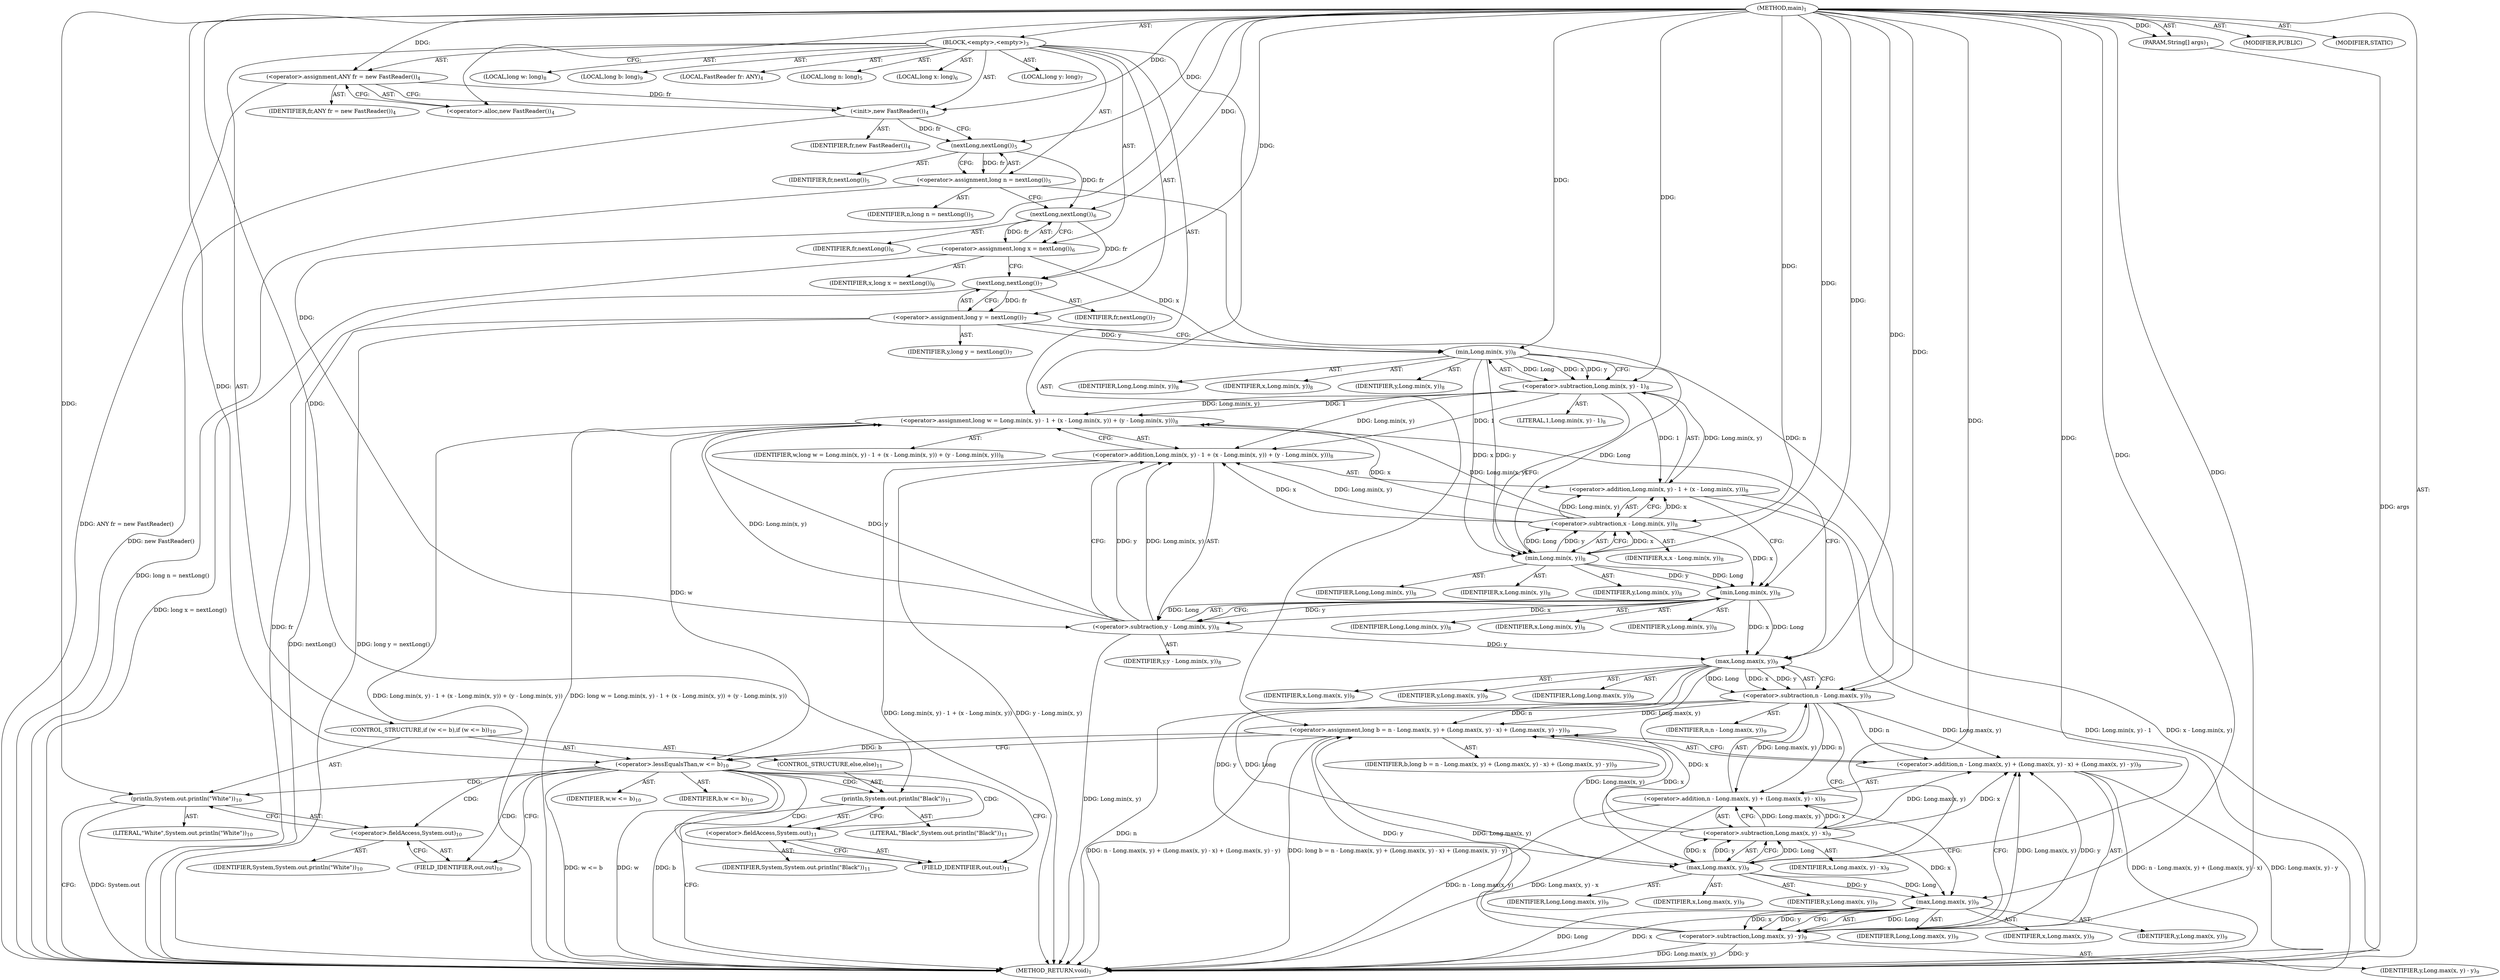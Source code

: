 digraph "main" {  
"19" [label = <(METHOD,main)<SUB>1</SUB>> ]
"20" [label = <(PARAM,String[] args)<SUB>1</SUB>> ]
"21" [label = <(BLOCK,&lt;empty&gt;,&lt;empty&gt;)<SUB>3</SUB>> ]
"4" [label = <(LOCAL,FastReader fr: ANY)<SUB>4</SUB>> ]
"22" [label = <(&lt;operator&gt;.assignment,ANY fr = new FastReader())<SUB>4</SUB>> ]
"23" [label = <(IDENTIFIER,fr,ANY fr = new FastReader())<SUB>4</SUB>> ]
"24" [label = <(&lt;operator&gt;.alloc,new FastReader())<SUB>4</SUB>> ]
"25" [label = <(&lt;init&gt;,new FastReader())<SUB>4</SUB>> ]
"3" [label = <(IDENTIFIER,fr,new FastReader())<SUB>4</SUB>> ]
"26" [label = <(LOCAL,long n: long)<SUB>5</SUB>> ]
"27" [label = <(&lt;operator&gt;.assignment,long n = nextLong())<SUB>5</SUB>> ]
"28" [label = <(IDENTIFIER,n,long n = nextLong())<SUB>5</SUB>> ]
"29" [label = <(nextLong,nextLong())<SUB>5</SUB>> ]
"30" [label = <(IDENTIFIER,fr,nextLong())<SUB>5</SUB>> ]
"31" [label = <(LOCAL,long x: long)<SUB>6</SUB>> ]
"32" [label = <(&lt;operator&gt;.assignment,long x = nextLong())<SUB>6</SUB>> ]
"33" [label = <(IDENTIFIER,x,long x = nextLong())<SUB>6</SUB>> ]
"34" [label = <(nextLong,nextLong())<SUB>6</SUB>> ]
"35" [label = <(IDENTIFIER,fr,nextLong())<SUB>6</SUB>> ]
"36" [label = <(LOCAL,long y: long)<SUB>7</SUB>> ]
"37" [label = <(&lt;operator&gt;.assignment,long y = nextLong())<SUB>7</SUB>> ]
"38" [label = <(IDENTIFIER,y,long y = nextLong())<SUB>7</SUB>> ]
"39" [label = <(nextLong,nextLong())<SUB>7</SUB>> ]
"40" [label = <(IDENTIFIER,fr,nextLong())<SUB>7</SUB>> ]
"41" [label = <(LOCAL,long w: long)<SUB>8</SUB>> ]
"42" [label = <(&lt;operator&gt;.assignment,long w = Long.min(x, y) - 1 + (x - Long.min(x, y)) + (y - Long.min(x, y)))<SUB>8</SUB>> ]
"43" [label = <(IDENTIFIER,w,long w = Long.min(x, y) - 1 + (x - Long.min(x, y)) + (y - Long.min(x, y)))<SUB>8</SUB>> ]
"44" [label = <(&lt;operator&gt;.addition,Long.min(x, y) - 1 + (x - Long.min(x, y)) + (y - Long.min(x, y)))<SUB>8</SUB>> ]
"45" [label = <(&lt;operator&gt;.addition,Long.min(x, y) - 1 + (x - Long.min(x, y)))<SUB>8</SUB>> ]
"46" [label = <(&lt;operator&gt;.subtraction,Long.min(x, y) - 1)<SUB>8</SUB>> ]
"47" [label = <(min,Long.min(x, y))<SUB>8</SUB>> ]
"48" [label = <(IDENTIFIER,Long,Long.min(x, y))<SUB>8</SUB>> ]
"49" [label = <(IDENTIFIER,x,Long.min(x, y))<SUB>8</SUB>> ]
"50" [label = <(IDENTIFIER,y,Long.min(x, y))<SUB>8</SUB>> ]
"51" [label = <(LITERAL,1,Long.min(x, y) - 1)<SUB>8</SUB>> ]
"52" [label = <(&lt;operator&gt;.subtraction,x - Long.min(x, y))<SUB>8</SUB>> ]
"53" [label = <(IDENTIFIER,x,x - Long.min(x, y))<SUB>8</SUB>> ]
"54" [label = <(min,Long.min(x, y))<SUB>8</SUB>> ]
"55" [label = <(IDENTIFIER,Long,Long.min(x, y))<SUB>8</SUB>> ]
"56" [label = <(IDENTIFIER,x,Long.min(x, y))<SUB>8</SUB>> ]
"57" [label = <(IDENTIFIER,y,Long.min(x, y))<SUB>8</SUB>> ]
"58" [label = <(&lt;operator&gt;.subtraction,y - Long.min(x, y))<SUB>8</SUB>> ]
"59" [label = <(IDENTIFIER,y,y - Long.min(x, y))<SUB>8</SUB>> ]
"60" [label = <(min,Long.min(x, y))<SUB>8</SUB>> ]
"61" [label = <(IDENTIFIER,Long,Long.min(x, y))<SUB>8</SUB>> ]
"62" [label = <(IDENTIFIER,x,Long.min(x, y))<SUB>8</SUB>> ]
"63" [label = <(IDENTIFIER,y,Long.min(x, y))<SUB>8</SUB>> ]
"64" [label = <(LOCAL,long b: long)<SUB>9</SUB>> ]
"65" [label = <(&lt;operator&gt;.assignment,long b = n - Long.max(x, y) + (Long.max(x, y) - x) + (Long.max(x, y) - y))<SUB>9</SUB>> ]
"66" [label = <(IDENTIFIER,b,long b = n - Long.max(x, y) + (Long.max(x, y) - x) + (Long.max(x, y) - y))<SUB>9</SUB>> ]
"67" [label = <(&lt;operator&gt;.addition,n - Long.max(x, y) + (Long.max(x, y) - x) + (Long.max(x, y) - y))<SUB>9</SUB>> ]
"68" [label = <(&lt;operator&gt;.addition,n - Long.max(x, y) + (Long.max(x, y) - x))<SUB>9</SUB>> ]
"69" [label = <(&lt;operator&gt;.subtraction,n - Long.max(x, y))<SUB>9</SUB>> ]
"70" [label = <(IDENTIFIER,n,n - Long.max(x, y))<SUB>9</SUB>> ]
"71" [label = <(max,Long.max(x, y))<SUB>9</SUB>> ]
"72" [label = <(IDENTIFIER,Long,Long.max(x, y))<SUB>9</SUB>> ]
"73" [label = <(IDENTIFIER,x,Long.max(x, y))<SUB>9</SUB>> ]
"74" [label = <(IDENTIFIER,y,Long.max(x, y))<SUB>9</SUB>> ]
"75" [label = <(&lt;operator&gt;.subtraction,Long.max(x, y) - x)<SUB>9</SUB>> ]
"76" [label = <(max,Long.max(x, y))<SUB>9</SUB>> ]
"77" [label = <(IDENTIFIER,Long,Long.max(x, y))<SUB>9</SUB>> ]
"78" [label = <(IDENTIFIER,x,Long.max(x, y))<SUB>9</SUB>> ]
"79" [label = <(IDENTIFIER,y,Long.max(x, y))<SUB>9</SUB>> ]
"80" [label = <(IDENTIFIER,x,Long.max(x, y) - x)<SUB>9</SUB>> ]
"81" [label = <(&lt;operator&gt;.subtraction,Long.max(x, y) - y)<SUB>9</SUB>> ]
"82" [label = <(max,Long.max(x, y))<SUB>9</SUB>> ]
"83" [label = <(IDENTIFIER,Long,Long.max(x, y))<SUB>9</SUB>> ]
"84" [label = <(IDENTIFIER,x,Long.max(x, y))<SUB>9</SUB>> ]
"85" [label = <(IDENTIFIER,y,Long.max(x, y))<SUB>9</SUB>> ]
"86" [label = <(IDENTIFIER,y,Long.max(x, y) - y)<SUB>9</SUB>> ]
"87" [label = <(CONTROL_STRUCTURE,if (w &lt;= b),if (w &lt;= b))<SUB>10</SUB>> ]
"88" [label = <(&lt;operator&gt;.lessEqualsThan,w &lt;= b)<SUB>10</SUB>> ]
"89" [label = <(IDENTIFIER,w,w &lt;= b)<SUB>10</SUB>> ]
"90" [label = <(IDENTIFIER,b,w &lt;= b)<SUB>10</SUB>> ]
"91" [label = <(println,System.out.println(&quot;White&quot;))<SUB>10</SUB>> ]
"92" [label = <(&lt;operator&gt;.fieldAccess,System.out)<SUB>10</SUB>> ]
"93" [label = <(IDENTIFIER,System,System.out.println(&quot;White&quot;))<SUB>10</SUB>> ]
"94" [label = <(FIELD_IDENTIFIER,out,out)<SUB>10</SUB>> ]
"95" [label = <(LITERAL,&quot;White&quot;,System.out.println(&quot;White&quot;))<SUB>10</SUB>> ]
"96" [label = <(CONTROL_STRUCTURE,else,else)<SUB>11</SUB>> ]
"97" [label = <(println,System.out.println(&quot;Black&quot;))<SUB>11</SUB>> ]
"98" [label = <(&lt;operator&gt;.fieldAccess,System.out)<SUB>11</SUB>> ]
"99" [label = <(IDENTIFIER,System,System.out.println(&quot;Black&quot;))<SUB>11</SUB>> ]
"100" [label = <(FIELD_IDENTIFIER,out,out)<SUB>11</SUB>> ]
"101" [label = <(LITERAL,&quot;Black&quot;,System.out.println(&quot;Black&quot;))<SUB>11</SUB>> ]
"102" [label = <(MODIFIER,PUBLIC)> ]
"103" [label = <(MODIFIER,STATIC)> ]
"104" [label = <(METHOD_RETURN,void)<SUB>1</SUB>> ]
  "19" -> "20"  [ label = "AST: "] 
  "19" -> "21"  [ label = "AST: "] 
  "19" -> "102"  [ label = "AST: "] 
  "19" -> "103"  [ label = "AST: "] 
  "19" -> "104"  [ label = "AST: "] 
  "21" -> "4"  [ label = "AST: "] 
  "21" -> "22"  [ label = "AST: "] 
  "21" -> "25"  [ label = "AST: "] 
  "21" -> "26"  [ label = "AST: "] 
  "21" -> "27"  [ label = "AST: "] 
  "21" -> "31"  [ label = "AST: "] 
  "21" -> "32"  [ label = "AST: "] 
  "21" -> "36"  [ label = "AST: "] 
  "21" -> "37"  [ label = "AST: "] 
  "21" -> "41"  [ label = "AST: "] 
  "21" -> "42"  [ label = "AST: "] 
  "21" -> "64"  [ label = "AST: "] 
  "21" -> "65"  [ label = "AST: "] 
  "21" -> "87"  [ label = "AST: "] 
  "22" -> "23"  [ label = "AST: "] 
  "22" -> "24"  [ label = "AST: "] 
  "25" -> "3"  [ label = "AST: "] 
  "27" -> "28"  [ label = "AST: "] 
  "27" -> "29"  [ label = "AST: "] 
  "29" -> "30"  [ label = "AST: "] 
  "32" -> "33"  [ label = "AST: "] 
  "32" -> "34"  [ label = "AST: "] 
  "34" -> "35"  [ label = "AST: "] 
  "37" -> "38"  [ label = "AST: "] 
  "37" -> "39"  [ label = "AST: "] 
  "39" -> "40"  [ label = "AST: "] 
  "42" -> "43"  [ label = "AST: "] 
  "42" -> "44"  [ label = "AST: "] 
  "44" -> "45"  [ label = "AST: "] 
  "44" -> "58"  [ label = "AST: "] 
  "45" -> "46"  [ label = "AST: "] 
  "45" -> "52"  [ label = "AST: "] 
  "46" -> "47"  [ label = "AST: "] 
  "46" -> "51"  [ label = "AST: "] 
  "47" -> "48"  [ label = "AST: "] 
  "47" -> "49"  [ label = "AST: "] 
  "47" -> "50"  [ label = "AST: "] 
  "52" -> "53"  [ label = "AST: "] 
  "52" -> "54"  [ label = "AST: "] 
  "54" -> "55"  [ label = "AST: "] 
  "54" -> "56"  [ label = "AST: "] 
  "54" -> "57"  [ label = "AST: "] 
  "58" -> "59"  [ label = "AST: "] 
  "58" -> "60"  [ label = "AST: "] 
  "60" -> "61"  [ label = "AST: "] 
  "60" -> "62"  [ label = "AST: "] 
  "60" -> "63"  [ label = "AST: "] 
  "65" -> "66"  [ label = "AST: "] 
  "65" -> "67"  [ label = "AST: "] 
  "67" -> "68"  [ label = "AST: "] 
  "67" -> "81"  [ label = "AST: "] 
  "68" -> "69"  [ label = "AST: "] 
  "68" -> "75"  [ label = "AST: "] 
  "69" -> "70"  [ label = "AST: "] 
  "69" -> "71"  [ label = "AST: "] 
  "71" -> "72"  [ label = "AST: "] 
  "71" -> "73"  [ label = "AST: "] 
  "71" -> "74"  [ label = "AST: "] 
  "75" -> "76"  [ label = "AST: "] 
  "75" -> "80"  [ label = "AST: "] 
  "76" -> "77"  [ label = "AST: "] 
  "76" -> "78"  [ label = "AST: "] 
  "76" -> "79"  [ label = "AST: "] 
  "81" -> "82"  [ label = "AST: "] 
  "81" -> "86"  [ label = "AST: "] 
  "82" -> "83"  [ label = "AST: "] 
  "82" -> "84"  [ label = "AST: "] 
  "82" -> "85"  [ label = "AST: "] 
  "87" -> "88"  [ label = "AST: "] 
  "87" -> "91"  [ label = "AST: "] 
  "87" -> "96"  [ label = "AST: "] 
  "88" -> "89"  [ label = "AST: "] 
  "88" -> "90"  [ label = "AST: "] 
  "91" -> "92"  [ label = "AST: "] 
  "91" -> "95"  [ label = "AST: "] 
  "92" -> "93"  [ label = "AST: "] 
  "92" -> "94"  [ label = "AST: "] 
  "96" -> "97"  [ label = "AST: "] 
  "97" -> "98"  [ label = "AST: "] 
  "97" -> "101"  [ label = "AST: "] 
  "98" -> "99"  [ label = "AST: "] 
  "98" -> "100"  [ label = "AST: "] 
  "22" -> "25"  [ label = "CFG: "] 
  "25" -> "29"  [ label = "CFG: "] 
  "27" -> "34"  [ label = "CFG: "] 
  "32" -> "39"  [ label = "CFG: "] 
  "37" -> "47"  [ label = "CFG: "] 
  "42" -> "71"  [ label = "CFG: "] 
  "65" -> "88"  [ label = "CFG: "] 
  "24" -> "22"  [ label = "CFG: "] 
  "29" -> "27"  [ label = "CFG: "] 
  "34" -> "32"  [ label = "CFG: "] 
  "39" -> "37"  [ label = "CFG: "] 
  "44" -> "42"  [ label = "CFG: "] 
  "67" -> "65"  [ label = "CFG: "] 
  "88" -> "94"  [ label = "CFG: "] 
  "88" -> "100"  [ label = "CFG: "] 
  "91" -> "104"  [ label = "CFG: "] 
  "45" -> "60"  [ label = "CFG: "] 
  "58" -> "44"  [ label = "CFG: "] 
  "68" -> "82"  [ label = "CFG: "] 
  "81" -> "67"  [ label = "CFG: "] 
  "92" -> "91"  [ label = "CFG: "] 
  "97" -> "104"  [ label = "CFG: "] 
  "46" -> "54"  [ label = "CFG: "] 
  "52" -> "45"  [ label = "CFG: "] 
  "60" -> "58"  [ label = "CFG: "] 
  "69" -> "76"  [ label = "CFG: "] 
  "75" -> "68"  [ label = "CFG: "] 
  "82" -> "81"  [ label = "CFG: "] 
  "94" -> "92"  [ label = "CFG: "] 
  "98" -> "97"  [ label = "CFG: "] 
  "47" -> "46"  [ label = "CFG: "] 
  "54" -> "52"  [ label = "CFG: "] 
  "71" -> "69"  [ label = "CFG: "] 
  "76" -> "75"  [ label = "CFG: "] 
  "100" -> "98"  [ label = "CFG: "] 
  "19" -> "24"  [ label = "CFG: "] 
  "20" -> "104"  [ label = "DDG: args"] 
  "22" -> "104"  [ label = "DDG: ANY fr = new FastReader()"] 
  "25" -> "104"  [ label = "DDG: new FastReader()"] 
  "27" -> "104"  [ label = "DDG: long n = nextLong()"] 
  "32" -> "104"  [ label = "DDG: long x = nextLong()"] 
  "39" -> "104"  [ label = "DDG: fr"] 
  "37" -> "104"  [ label = "DDG: nextLong()"] 
  "37" -> "104"  [ label = "DDG: long y = nextLong()"] 
  "45" -> "104"  [ label = "DDG: Long.min(x, y) - 1"] 
  "45" -> "104"  [ label = "DDG: x - Long.min(x, y)"] 
  "44" -> "104"  [ label = "DDG: Long.min(x, y) - 1 + (x - Long.min(x, y))"] 
  "58" -> "104"  [ label = "DDG: Long.min(x, y)"] 
  "44" -> "104"  [ label = "DDG: y - Long.min(x, y)"] 
  "42" -> "104"  [ label = "DDG: Long.min(x, y) - 1 + (x - Long.min(x, y)) + (y - Long.min(x, y))"] 
  "42" -> "104"  [ label = "DDG: long w = Long.min(x, y) - 1 + (x - Long.min(x, y)) + (y - Long.min(x, y))"] 
  "69" -> "104"  [ label = "DDG: n"] 
  "68" -> "104"  [ label = "DDG: n - Long.max(x, y)"] 
  "68" -> "104"  [ label = "DDG: Long.max(x, y) - x"] 
  "67" -> "104"  [ label = "DDG: n - Long.max(x, y) + (Long.max(x, y) - x)"] 
  "82" -> "104"  [ label = "DDG: Long"] 
  "82" -> "104"  [ label = "DDG: x"] 
  "81" -> "104"  [ label = "DDG: Long.max(x, y)"] 
  "81" -> "104"  [ label = "DDG: y"] 
  "67" -> "104"  [ label = "DDG: Long.max(x, y) - y"] 
  "65" -> "104"  [ label = "DDG: n - Long.max(x, y) + (Long.max(x, y) - x) + (Long.max(x, y) - y)"] 
  "65" -> "104"  [ label = "DDG: long b = n - Long.max(x, y) + (Long.max(x, y) - x) + (Long.max(x, y) - y)"] 
  "88" -> "104"  [ label = "DDG: w"] 
  "88" -> "104"  [ label = "DDG: b"] 
  "88" -> "104"  [ label = "DDG: w &lt;= b"] 
  "91" -> "104"  [ label = "DDG: System.out"] 
  "19" -> "20"  [ label = "DDG: "] 
  "19" -> "22"  [ label = "DDG: "] 
  "29" -> "27"  [ label = "DDG: fr"] 
  "34" -> "32"  [ label = "DDG: fr"] 
  "39" -> "37"  [ label = "DDG: fr"] 
  "46" -> "42"  [ label = "DDG: Long.min(x, y)"] 
  "46" -> "42"  [ label = "DDG: 1"] 
  "52" -> "42"  [ label = "DDG: x"] 
  "52" -> "42"  [ label = "DDG: Long.min(x, y)"] 
  "58" -> "42"  [ label = "DDG: y"] 
  "58" -> "42"  [ label = "DDG: Long.min(x, y)"] 
  "69" -> "65"  [ label = "DDG: n"] 
  "69" -> "65"  [ label = "DDG: Long.max(x, y)"] 
  "75" -> "65"  [ label = "DDG: Long.max(x, y)"] 
  "75" -> "65"  [ label = "DDG: x"] 
  "81" -> "65"  [ label = "DDG: Long.max(x, y)"] 
  "81" -> "65"  [ label = "DDG: y"] 
  "22" -> "25"  [ label = "DDG: fr"] 
  "19" -> "25"  [ label = "DDG: "] 
  "25" -> "29"  [ label = "DDG: fr"] 
  "19" -> "29"  [ label = "DDG: "] 
  "29" -> "34"  [ label = "DDG: fr"] 
  "19" -> "34"  [ label = "DDG: "] 
  "34" -> "39"  [ label = "DDG: fr"] 
  "19" -> "39"  [ label = "DDG: "] 
  "46" -> "44"  [ label = "DDG: Long.min(x, y)"] 
  "46" -> "44"  [ label = "DDG: 1"] 
  "52" -> "44"  [ label = "DDG: x"] 
  "52" -> "44"  [ label = "DDG: Long.min(x, y)"] 
  "58" -> "44"  [ label = "DDG: y"] 
  "58" -> "44"  [ label = "DDG: Long.min(x, y)"] 
  "69" -> "67"  [ label = "DDG: n"] 
  "69" -> "67"  [ label = "DDG: Long.max(x, y)"] 
  "75" -> "67"  [ label = "DDG: Long.max(x, y)"] 
  "75" -> "67"  [ label = "DDG: x"] 
  "81" -> "67"  [ label = "DDG: Long.max(x, y)"] 
  "81" -> "67"  [ label = "DDG: y"] 
  "42" -> "88"  [ label = "DDG: w"] 
  "19" -> "88"  [ label = "DDG: "] 
  "65" -> "88"  [ label = "DDG: b"] 
  "19" -> "91"  [ label = "DDG: "] 
  "46" -> "45"  [ label = "DDG: Long.min(x, y)"] 
  "46" -> "45"  [ label = "DDG: 1"] 
  "52" -> "45"  [ label = "DDG: x"] 
  "52" -> "45"  [ label = "DDG: Long.min(x, y)"] 
  "60" -> "58"  [ label = "DDG: y"] 
  "19" -> "58"  [ label = "DDG: "] 
  "60" -> "58"  [ label = "DDG: Long"] 
  "60" -> "58"  [ label = "DDG: x"] 
  "69" -> "68"  [ label = "DDG: n"] 
  "69" -> "68"  [ label = "DDG: Long.max(x, y)"] 
  "75" -> "68"  [ label = "DDG: Long.max(x, y)"] 
  "75" -> "68"  [ label = "DDG: x"] 
  "82" -> "81"  [ label = "DDG: Long"] 
  "82" -> "81"  [ label = "DDG: x"] 
  "82" -> "81"  [ label = "DDG: y"] 
  "19" -> "81"  [ label = "DDG: "] 
  "19" -> "97"  [ label = "DDG: "] 
  "47" -> "46"  [ label = "DDG: Long"] 
  "47" -> "46"  [ label = "DDG: x"] 
  "47" -> "46"  [ label = "DDG: y"] 
  "19" -> "46"  [ label = "DDG: "] 
  "54" -> "52"  [ label = "DDG: x"] 
  "19" -> "52"  [ label = "DDG: "] 
  "54" -> "52"  [ label = "DDG: Long"] 
  "54" -> "52"  [ label = "DDG: y"] 
  "54" -> "60"  [ label = "DDG: Long"] 
  "19" -> "60"  [ label = "DDG: "] 
  "52" -> "60"  [ label = "DDG: x"] 
  "54" -> "60"  [ label = "DDG: y"] 
  "27" -> "69"  [ label = "DDG: n"] 
  "19" -> "69"  [ label = "DDG: "] 
  "71" -> "69"  [ label = "DDG: Long"] 
  "71" -> "69"  [ label = "DDG: x"] 
  "71" -> "69"  [ label = "DDG: y"] 
  "76" -> "75"  [ label = "DDG: Long"] 
  "76" -> "75"  [ label = "DDG: x"] 
  "76" -> "75"  [ label = "DDG: y"] 
  "19" -> "75"  [ label = "DDG: "] 
  "76" -> "82"  [ label = "DDG: Long"] 
  "19" -> "82"  [ label = "DDG: "] 
  "75" -> "82"  [ label = "DDG: x"] 
  "76" -> "82"  [ label = "DDG: y"] 
  "19" -> "47"  [ label = "DDG: "] 
  "32" -> "47"  [ label = "DDG: x"] 
  "37" -> "47"  [ label = "DDG: y"] 
  "47" -> "54"  [ label = "DDG: Long"] 
  "19" -> "54"  [ label = "DDG: "] 
  "47" -> "54"  [ label = "DDG: x"] 
  "47" -> "54"  [ label = "DDG: y"] 
  "60" -> "71"  [ label = "DDG: Long"] 
  "19" -> "71"  [ label = "DDG: "] 
  "60" -> "71"  [ label = "DDG: x"] 
  "58" -> "71"  [ label = "DDG: y"] 
  "71" -> "76"  [ label = "DDG: Long"] 
  "19" -> "76"  [ label = "DDG: "] 
  "71" -> "76"  [ label = "DDG: x"] 
  "71" -> "76"  [ label = "DDG: y"] 
  "88" -> "94"  [ label = "CDG: "] 
  "88" -> "97"  [ label = "CDG: "] 
  "88" -> "91"  [ label = "CDG: "] 
  "88" -> "98"  [ label = "CDG: "] 
  "88" -> "92"  [ label = "CDG: "] 
  "88" -> "100"  [ label = "CDG: "] 
}
